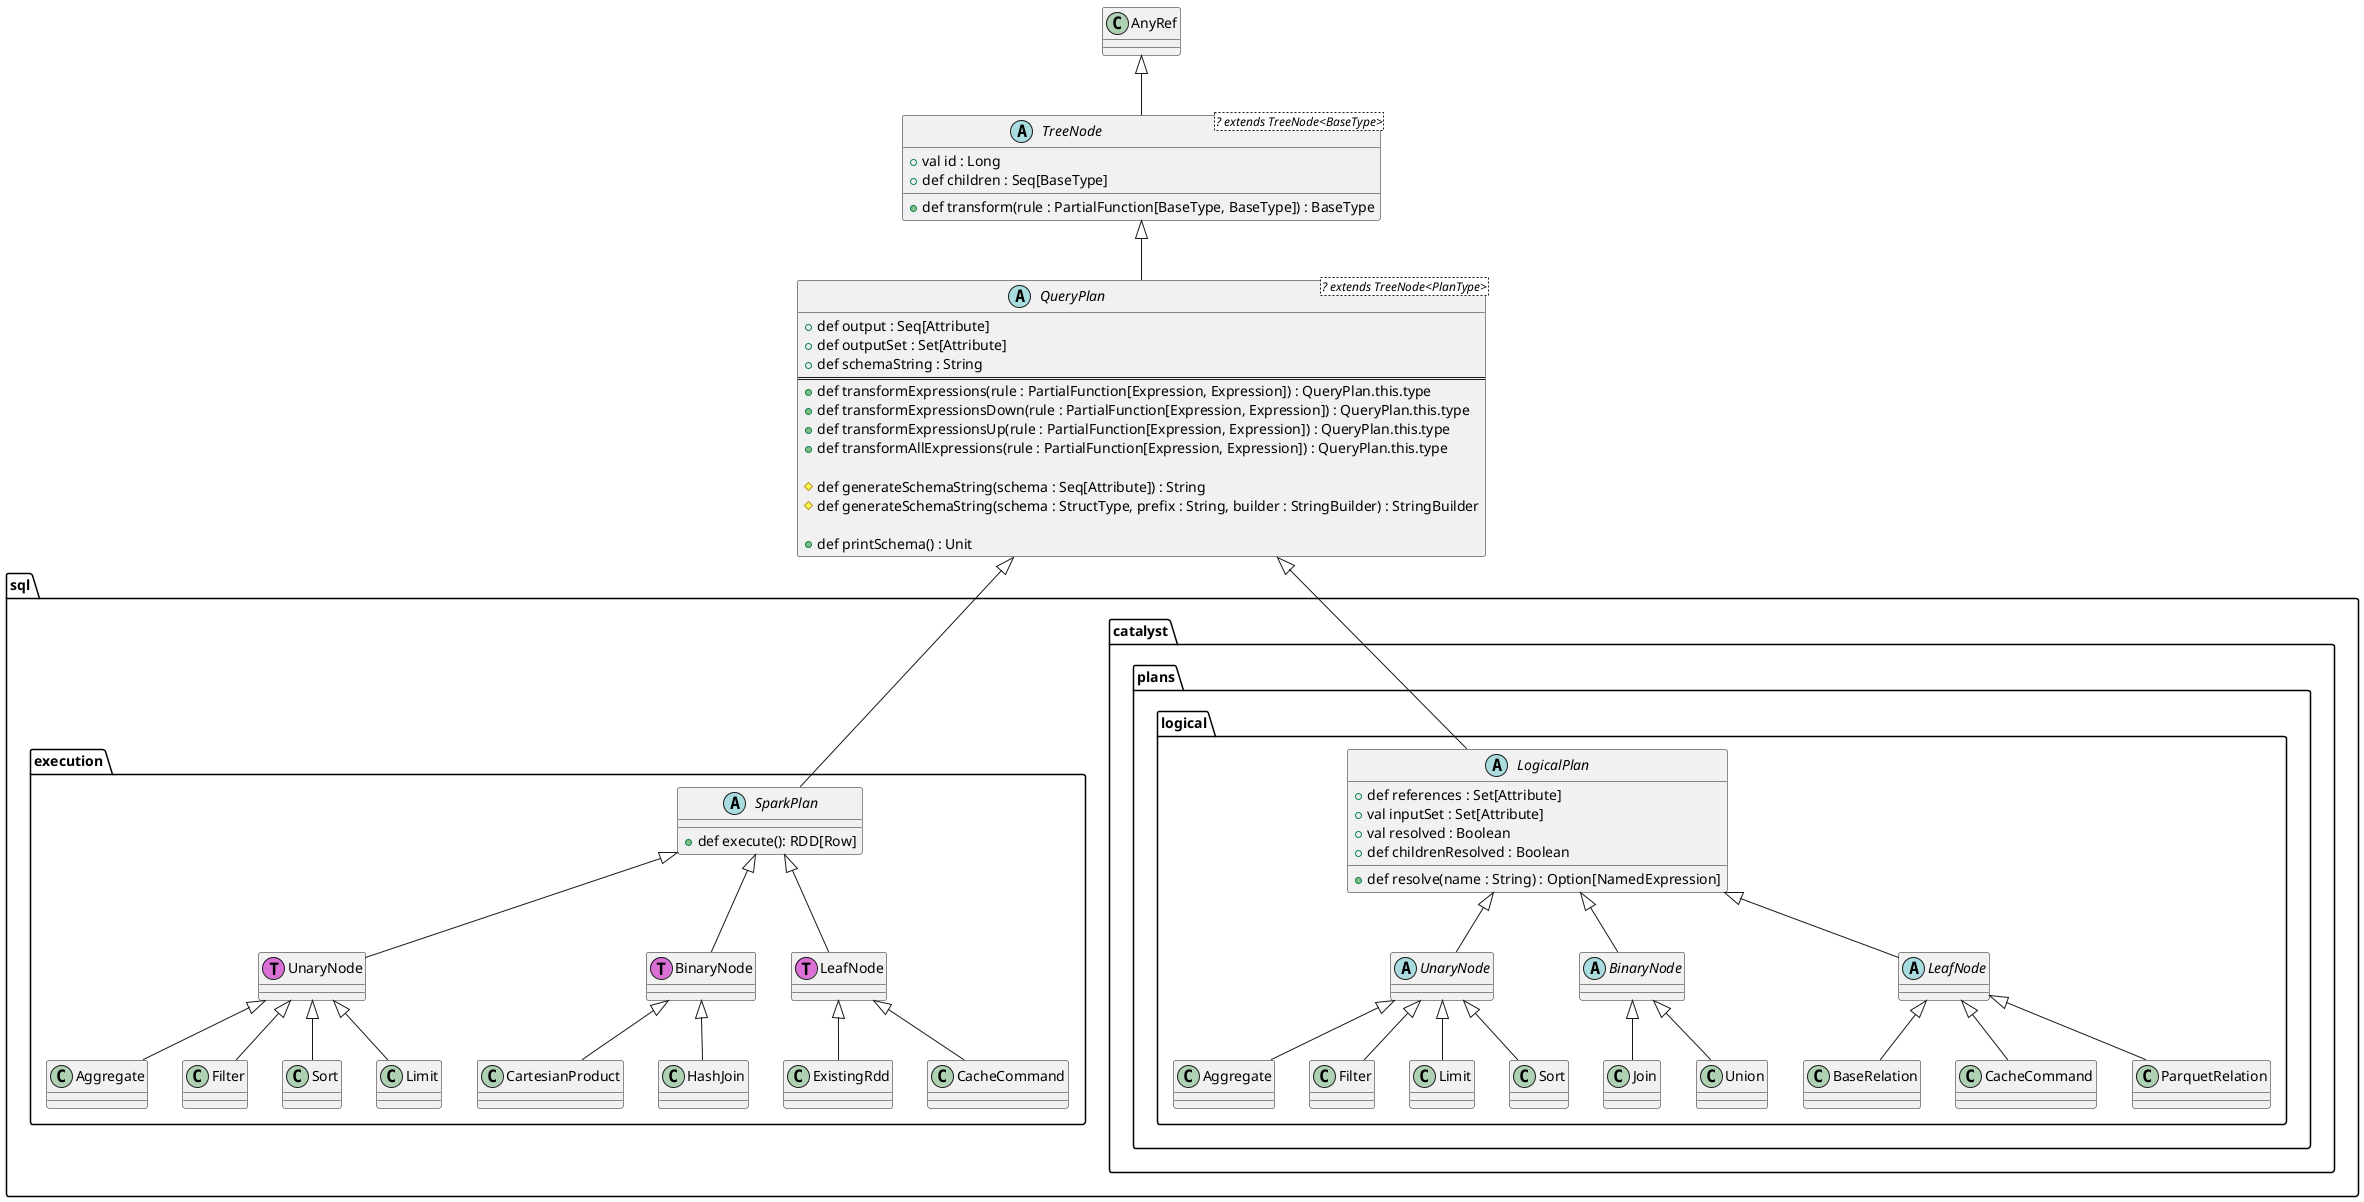 @startuml

abstract class TreeNode<? extends TreeNode<BaseType>>{
+ val id : Long
+ def children : Seq[BaseType]
+ def transform(rule : PartialFunction[BaseType, BaseType]) : BaseType
}

AnyRef <|-- TreeNode

abstract class QueryPlan<? extends TreeNode<PlanType>> {
  + def output : Seq[Attribute]
  + def outputSet : Set[Attribute]
  + def schemaString : String
  ==
  + def transformExpressions(rule : PartialFunction[Expression, Expression]) : QueryPlan.this.type
  + def transformExpressionsDown(rule : PartialFunction[Expression, Expression]) : QueryPlan.this.type
  + def transformExpressionsUp(rule : PartialFunction[Expression, Expression]) : QueryPlan.this.type
  + def transformAllExpressions(rule : PartialFunction[Expression, Expression]) : QueryPlan.this.type

  # def generateSchemaString(schema : Seq[Attribute]) : String
  # def generateSchemaString(schema : StructType, prefix : String, builder : StringBuilder) : StringBuilder

  + def printSchema() : Unit
}


abstract class sql.catalyst.plans.logical.LogicalPlan {
  + def references : Set[Attribute]
  + val inputSet : Set[Attribute]
  + val resolved : Boolean
  + def childrenResolved : Boolean
  + def resolve(name : String) : Option[NamedExpression]
}

abstract class  sql.catalyst.plans.logical.UnaryNode
abstract class  sql.catalyst.plans.logical.BinaryNode
abstract class  sql.catalyst.plans.logical.LeafNode

sql.catalyst.plans.logical.LogicalPlan <|-- sql.catalyst.plans.logical.UnaryNode
sql.catalyst.plans.logical.LogicalPlan <|-- sql.catalyst.plans.logical.BinaryNode
sql.catalyst.plans.logical.LogicalPlan <|-- sql.catalyst.plans.logical.LeafNode

sql.catalyst.plans.logical.UnaryNode <|-- sql.catalyst.plans.logical.Aggregate
sql.catalyst.plans.logical.UnaryNode <|-- sql.catalyst.plans.logical.Filter
sql.catalyst.plans.logical.UnaryNode <|-- sql.catalyst.plans.logical.Limit
sql.catalyst.plans.logical.UnaryNode <|-- sql.catalyst.plans.logical.Sort

sql.catalyst.plans.logical.BinaryNode <|-- sql.catalyst.plans.logical.Join
sql.catalyst.plans.logical.BinaryNode <|-- sql.catalyst.plans.logical.Union

sql.catalyst.plans.logical.LeafNode <|-- sql.catalyst.plans.logical.BaseRelation
sql.catalyst.plans.logical.LeafNode <|-- sql.catalyst.plans.logical.CacheCommand
sql.catalyst.plans.logical.LeafNode <|-- sql.catalyst.plans.logical.ParquetRelation



abstract class sql.execution.SparkPlan {
+ def execute(): RDD[Row]
}

class sql.execution.UnaryNode << (T,orchid) >>
class sql.execution.BinaryNode << (T,orchid) >>
class sql.execution.LeafNode << (T,orchid) >>

sql.execution.SparkPlan <|-- sql.execution.UnaryNode
sql.execution.SparkPlan <|-- sql.execution.BinaryNode
sql.execution.SparkPlan <|-- sql.execution.LeafNode

sql.execution.BinaryNode <|-- sql.execution.CartesianProduct
sql.execution.BinaryNode <|-- sql.execution.HashJoin

sql.execution.LeafNode <|-- sql.execution.ExistingRdd
sql.execution.LeafNode <|-- sql.execution.CacheCommand

sql.execution.UnaryNode <|-- sql.execution.Aggregate
sql.execution.UnaryNode <|-- sql.execution.Filter
sql.execution.UnaryNode <|-- sql.execution.Sort
sql.execution.UnaryNode <|-- sql.execution.Limit


TreeNode <|-- QueryPlan

QueryPlan <|-- sql.catalyst.plans.logical.LogicalPlan
QueryPlan <|-- sql.execution.SparkPlan

@enduml